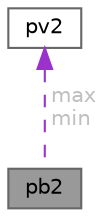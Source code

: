 digraph "pb2"
{
 // LATEX_PDF_SIZE
  bgcolor="transparent";
  edge [fontname=Helvetica,fontsize=10,labelfontname=Helvetica,labelfontsize=10];
  node [fontname=Helvetica,fontsize=10,shape=box,height=0.2,width=0.4];
  Node1 [id="Node000001",label="pb2",height=0.2,width=0.4,color="gray40", fillcolor="grey60", style="filled", fontcolor="black",tooltip="A 2D axis-aligned-bounding-box (AABB)"];
  Node2 -> Node1 [id="edge1_Node000001_Node000002",dir="back",color="darkorchid3",style="dashed",tooltip=" ",label=" max\nmin",fontcolor="grey" ];
  Node2 [id="Node000002",label="pv2",height=0.2,width=0.4,color="gray40", fillcolor="white", style="filled",URL="$structpv2.html",tooltip="A 2D vector."];
}
